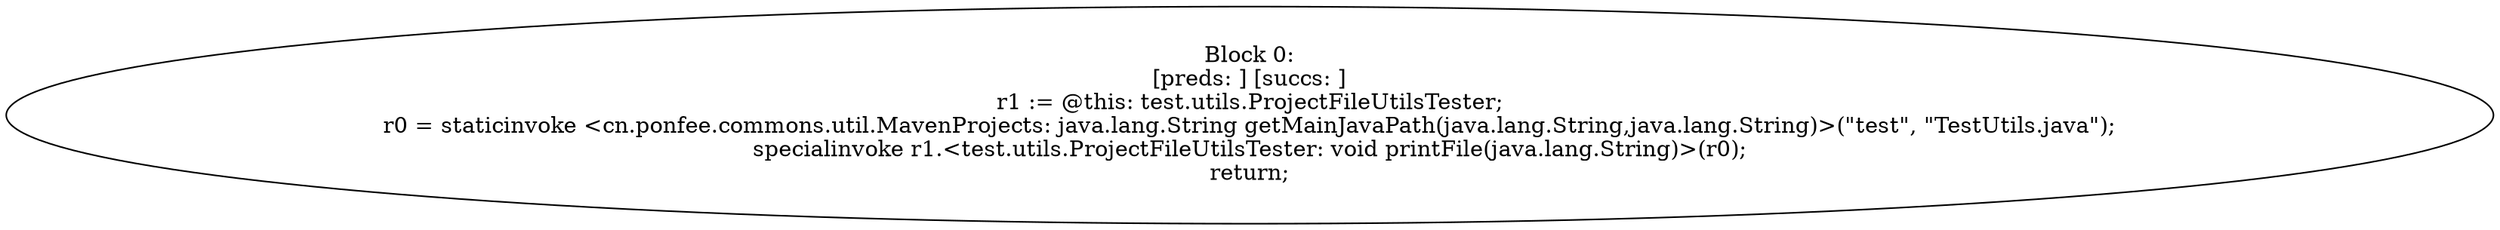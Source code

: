 digraph "unitGraph" {
    "Block 0:
[preds: ] [succs: ]
r1 := @this: test.utils.ProjectFileUtilsTester;
r0 = staticinvoke <cn.ponfee.commons.util.MavenProjects: java.lang.String getMainJavaPath(java.lang.String,java.lang.String)>(\"test\", \"TestUtils.java\");
specialinvoke r1.<test.utils.ProjectFileUtilsTester: void printFile(java.lang.String)>(r0);
return;
"
}
